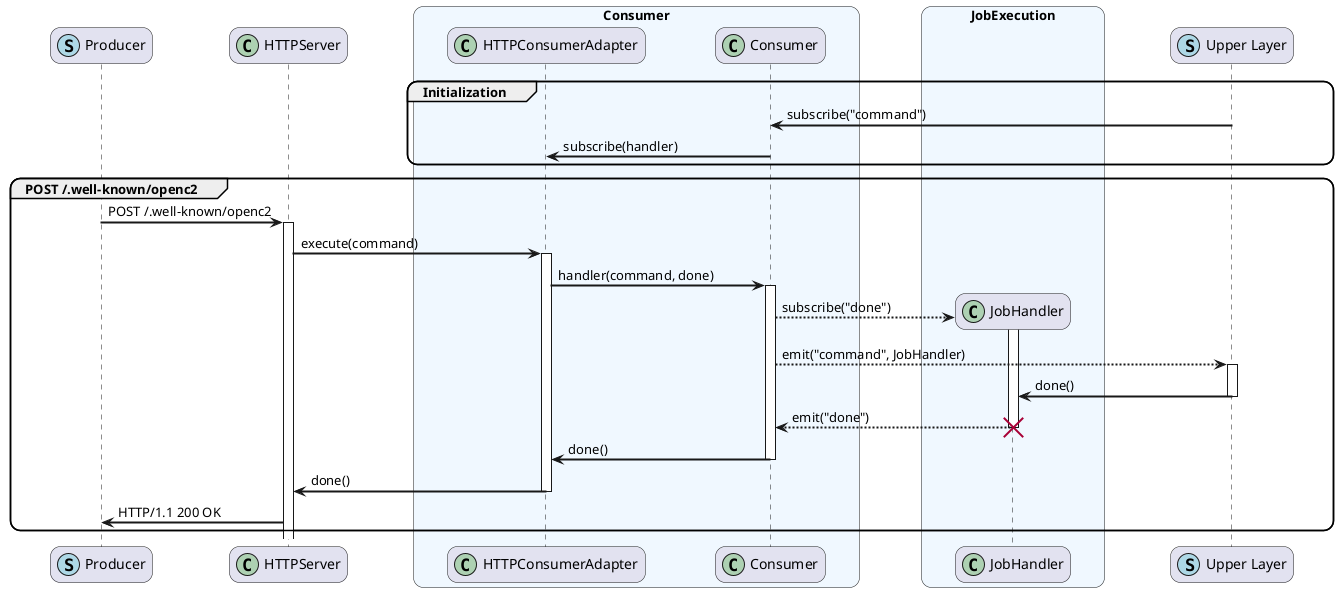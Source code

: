@startuml http-consumer-adapter-sequence

skinparam sequenceArrowThickness 2
skinparam roundcorner 20
skinparam maxmessagesize 200

skinparam ParticipantPadding 30
skinparam BoxPadding 30
skinparam SequenceBoxBackgroundColor AliceBlue
skinparam ActorBorderColor SaddleBrown
skinparam sequenceMessageAlign left


participant "Producer" as Producer << (S, LightBlue) >> order 0
participant "HTTPServer" as Transport << (C,#ADD1B2) >> order 1
box "Consumer"
participant "HTTPConsumerAdapter" as Adapter << (C,#ADD1B2) >> order 2
participant "Consumer" as Consumer << (C,#ADD1B2) >> order 3
end box
box JobExecution
participant JobHandler << (C,#ADD1B2) >> order 4
end box
participant "Upper Layer" as Upper << (S, LightBlue) >> order 5

group Initialization
Upper -> Consumer : subscribe("command")
Consumer -> Adapter : subscribe(handler)
end

group POST /.well-known/openc2
Producer -> Transport : POST /.well-known/openc2
activate Transport
Transport -> Adapter : execute(command)
activate Adapter
Adapter -> Consumer : handler(command, done)
activate Consumer
box JobExecution
create JobHandler
end box
Consumer --> JobHandler : subscribe("done")
activate JobHandler
Consumer --> Upper : emit("command", JobHandler)
activate Upper
Upper -> JobHandler : done()
deactivate Upper
JobHandler --> Consumer : emit("done")
deactivate JobHandler
destroy JobHandler
Consumer -> Adapter : done()
deactivate Consumer
Adapter -> Transport : done()
deactivate Adapter
Transport -> Producer : HTTP/1.1 200 OK
end

@enduml